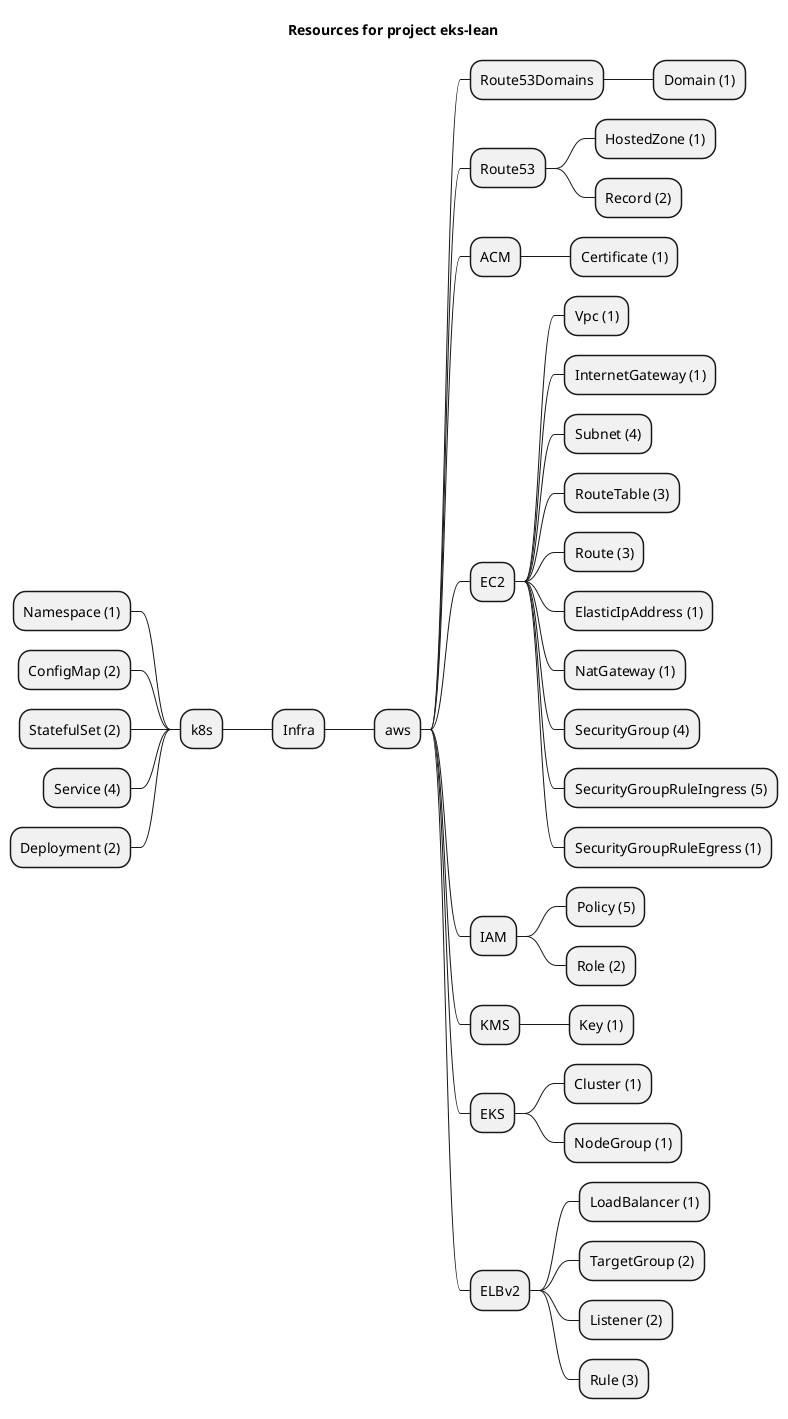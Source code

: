 @startmindmap
title Resources for project eks-lean
skinparam monochrome true
+ Infra
++ aws
+++ Route53Domains
++++ Domain (1)
+++ Route53
++++ HostedZone (1)
++++ Record (2)
+++ ACM
++++ Certificate (1)
+++ EC2
++++ Vpc (1)
++++ InternetGateway (1)
++++ Subnet (4)
++++ RouteTable (3)
++++ Route (3)
++++ ElasticIpAddress (1)
++++ NatGateway (1)
++++ SecurityGroup (4)
++++ SecurityGroupRuleIngress (5)
++++ SecurityGroupRuleEgress (1)
+++ IAM
++++ Policy (5)
++++ Role (2)
+++ KMS
++++ Key (1)
+++ EKS
++++ Cluster (1)
++++ NodeGroup (1)
+++ ELBv2
++++ LoadBalancer (1)
++++ TargetGroup (2)
++++ Listener (2)
++++ Rule (3)
-- k8s
--- Namespace (1)
--- ConfigMap (2)
--- StatefulSet (2)
--- Service (4)
--- Deployment (2)
@endmindmap